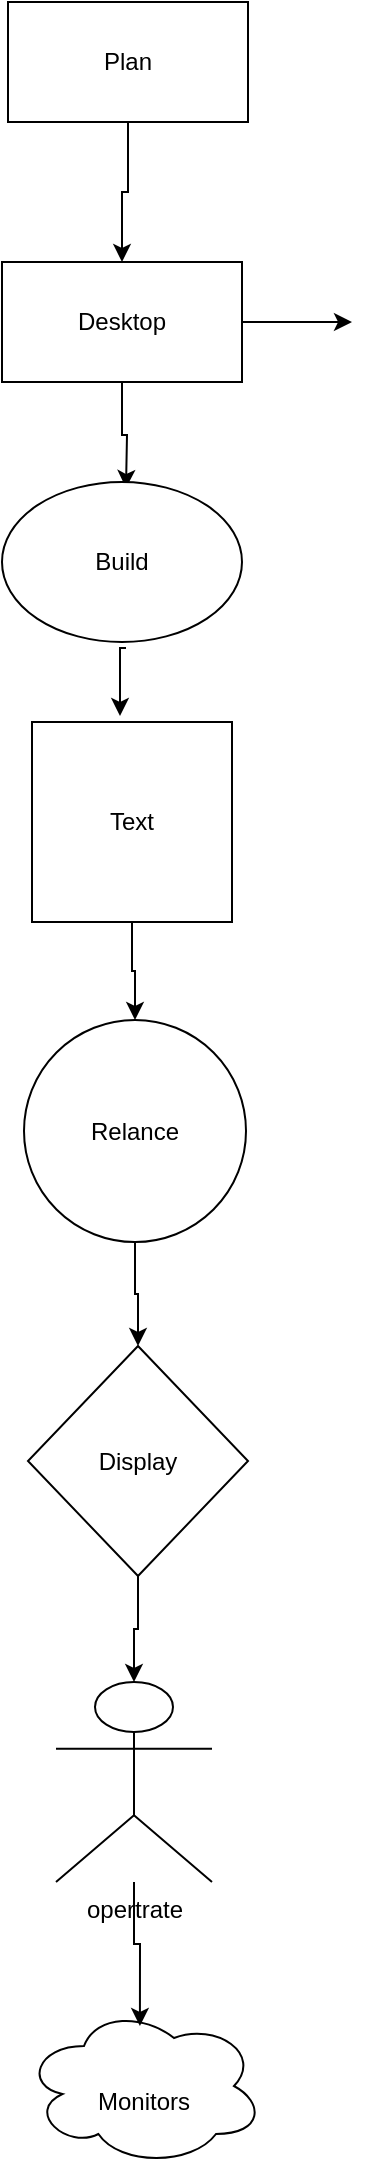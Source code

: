 <mxfile version="28.2.4">
  <diagram name="Page-1" id="om-bgXbFcx1in0Yg2o51">
    <mxGraphModel dx="1106" dy="1663" grid="1" gridSize="10" guides="1" tooltips="1" connect="1" arrows="1" fold="1" page="1" pageScale="1" pageWidth="850" pageHeight="1100" math="0" shadow="0">
      <root>
        <mxCell id="0" />
        <mxCell id="1" parent="0" />
        <mxCell id="d4AbT5lrCcELxwsvUbM--4" style="edgeStyle=orthogonalEdgeStyle;rounded=0;orthogonalLoop=1;jettySize=auto;html=1;" edge="1" parent="1" source="d4AbT5lrCcELxwsvUbM--3">
          <mxGeometry relative="1" as="geometry">
            <mxPoint x="540" as="targetPoint" />
          </mxGeometry>
        </mxCell>
        <mxCell id="d4AbT5lrCcELxwsvUbM--19" style="edgeStyle=orthogonalEdgeStyle;rounded=0;orthogonalLoop=1;jettySize=auto;html=1;entryX=0.5;entryY=0;entryDx=0;entryDy=0;" edge="1" parent="1" source="d4AbT5lrCcELxwsvUbM--3">
          <mxGeometry relative="1" as="geometry">
            <mxPoint x="427" y="83" as="targetPoint" />
          </mxGeometry>
        </mxCell>
        <mxCell id="d4AbT5lrCcELxwsvUbM--3" value="Desktop" style="rounded=0;whiteSpace=wrap;html=1;" vertex="1" parent="1">
          <mxGeometry x="365" y="-30" width="120" height="60" as="geometry" />
        </mxCell>
        <mxCell id="d4AbT5lrCcELxwsvUbM--18" style="edgeStyle=orthogonalEdgeStyle;rounded=0;orthogonalLoop=1;jettySize=auto;html=1;entryX=0.5;entryY=0;entryDx=0;entryDy=0;" edge="1" parent="1" source="d4AbT5lrCcELxwsvUbM--10" target="d4AbT5lrCcELxwsvUbM--11">
          <mxGeometry relative="1" as="geometry" />
        </mxCell>
        <mxCell id="d4AbT5lrCcELxwsvUbM--10" value="Text" style="whiteSpace=wrap;html=1;aspect=fixed;" vertex="1" parent="1">
          <mxGeometry x="380" y="200" width="100" height="100" as="geometry" />
        </mxCell>
        <mxCell id="d4AbT5lrCcELxwsvUbM--17" style="edgeStyle=orthogonalEdgeStyle;rounded=0;orthogonalLoop=1;jettySize=auto;html=1;" edge="1" parent="1" source="d4AbT5lrCcELxwsvUbM--11" target="d4AbT5lrCcELxwsvUbM--12">
          <mxGeometry relative="1" as="geometry" />
        </mxCell>
        <mxCell id="d4AbT5lrCcELxwsvUbM--11" value="Relance" style="ellipse;whiteSpace=wrap;html=1;aspect=fixed;" vertex="1" parent="1">
          <mxGeometry x="376" y="349" width="111" height="111" as="geometry" />
        </mxCell>
        <mxCell id="d4AbT5lrCcELxwsvUbM--16" style="edgeStyle=orthogonalEdgeStyle;rounded=0;orthogonalLoop=1;jettySize=auto;html=1;" edge="1" parent="1" source="d4AbT5lrCcELxwsvUbM--12" target="d4AbT5lrCcELxwsvUbM--13">
          <mxGeometry relative="1" as="geometry" />
        </mxCell>
        <mxCell id="d4AbT5lrCcELxwsvUbM--12" value="Display" style="rhombus;whiteSpace=wrap;html=1;" vertex="1" parent="1">
          <mxGeometry x="378" y="512" width="110" height="115" as="geometry" />
        </mxCell>
        <mxCell id="d4AbT5lrCcELxwsvUbM--13" value="opertrate" style="shape=umlActor;verticalLabelPosition=bottom;verticalAlign=top;html=1;outlineConnect=0;" vertex="1" parent="1">
          <mxGeometry x="392" y="680" width="78" height="100" as="geometry" />
        </mxCell>
        <mxCell id="d4AbT5lrCcELxwsvUbM--14" value="&lt;div&gt;&lt;br&gt;&lt;/div&gt;Monitors" style="ellipse;shape=cloud;whiteSpace=wrap;html=1;" vertex="1" parent="1">
          <mxGeometry x="376" y="842" width="120" height="80" as="geometry" />
        </mxCell>
        <mxCell id="d4AbT5lrCcELxwsvUbM--20" style="edgeStyle=orthogonalEdgeStyle;rounded=0;orthogonalLoop=1;jettySize=auto;html=1;entryX=0.44;entryY=-0.03;entryDx=0;entryDy=0;entryPerimeter=0;" edge="1" parent="1" target="d4AbT5lrCcELxwsvUbM--10">
          <mxGeometry relative="1" as="geometry">
            <mxPoint x="427" y="163" as="sourcePoint" />
          </mxGeometry>
        </mxCell>
        <mxCell id="d4AbT5lrCcELxwsvUbM--21" style="edgeStyle=orthogonalEdgeStyle;rounded=0;orthogonalLoop=1;jettySize=auto;html=1;entryX=0.483;entryY=0.125;entryDx=0;entryDy=0;entryPerimeter=0;" edge="1" parent="1" source="d4AbT5lrCcELxwsvUbM--13" target="d4AbT5lrCcELxwsvUbM--14">
          <mxGeometry relative="1" as="geometry" />
        </mxCell>
        <mxCell id="d4AbT5lrCcELxwsvUbM--23" style="edgeStyle=orthogonalEdgeStyle;rounded=0;orthogonalLoop=1;jettySize=auto;html=1;" edge="1" parent="1" source="d4AbT5lrCcELxwsvUbM--22" target="d4AbT5lrCcELxwsvUbM--3">
          <mxGeometry relative="1" as="geometry" />
        </mxCell>
        <mxCell id="d4AbT5lrCcELxwsvUbM--22" value="Plan" style="rounded=0;whiteSpace=wrap;html=1;" vertex="1" parent="1">
          <mxGeometry x="368" y="-160" width="120" height="60" as="geometry" />
        </mxCell>
        <mxCell id="d4AbT5lrCcELxwsvUbM--24" value="Build" style="ellipse;whiteSpace=wrap;html=1;" vertex="1" parent="1">
          <mxGeometry x="365" y="80" width="120" height="80" as="geometry" />
        </mxCell>
      </root>
    </mxGraphModel>
  </diagram>
</mxfile>

